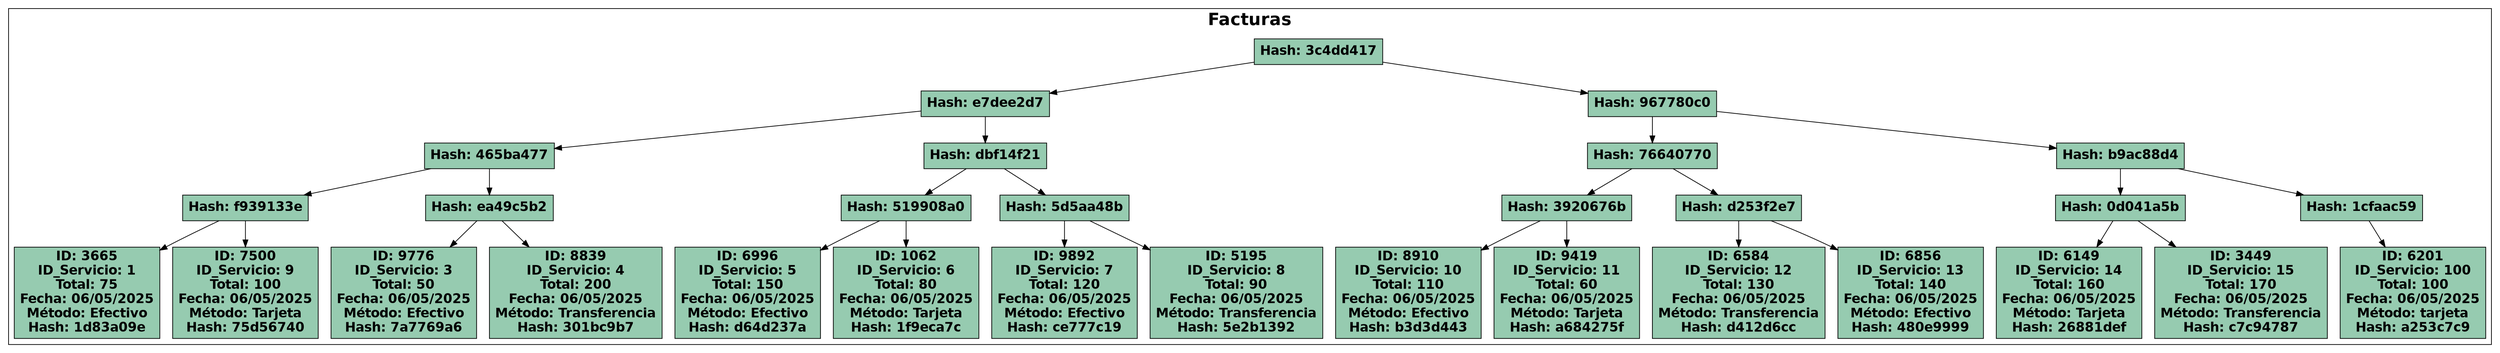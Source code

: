 digraph MerkleTree {
  node [shape=record];
  graph [rankdir=TB];
  subgraph cluster_0 {
    label="Facturas";
    labelloc = "t";
    fontsize = 24;
    fontname = "Helvetica-Bold";
  node0 [label="Hash: 3c4dd417" style="filled" fillcolor="#96cbb0" fontname="Helvetica-Bold" fontsize = 18];
  node0 -> node1;
  node1 [label="Hash: e7dee2d7" style="filled" fillcolor="#96cbb0" fontname="Helvetica-Bold" fontsize = 18];
  node1 -> node2;
  node2 [label="Hash: 465ba477" style="filled" fillcolor="#96cbb0" fontname="Helvetica-Bold" fontsize = 18];
  node2 -> node3;
  node3 [label="Hash: f939133e" style="filled" fillcolor="#96cbb0" fontname="Helvetica-Bold" fontsize = 18];
  node3 -> node4;
  node4 [label="ID: 3665\nID_Servicio: 1\nTotal: 75\nFecha: 06/05/2025\nMétodo: Efectivo\nHash: 1d83a09e  " style="filled" fillcolor="#96cbb0" fontname="Helvetica-Bold" fontsize = 18];
  node3 -> node5;
  node5 [label="ID: 7500\nID_Servicio: 9\nTotal: 100\nFecha: 06/05/2025\nMétodo: Tarjeta\nHash: 75d56740  " style="filled" fillcolor="#96cbb0" fontname="Helvetica-Bold" fontsize = 18];
  node2 -> node6;
  node6 [label="Hash: ea49c5b2" style="filled" fillcolor="#96cbb0" fontname="Helvetica-Bold" fontsize = 18];
  node6 -> node7;
  node7 [label="ID: 9776\nID_Servicio: 3\nTotal: 50\nFecha: 06/05/2025\nMétodo: Efectivo\nHash: 7a7769a6  " style="filled" fillcolor="#96cbb0" fontname="Helvetica-Bold" fontsize = 18];
  node6 -> node8;
  node8 [label="ID: 8839\nID_Servicio: 4\nTotal: 200\nFecha: 06/05/2025\nMétodo: Transferencia\nHash: 301bc9b7  " style="filled" fillcolor="#96cbb0" fontname="Helvetica-Bold" fontsize = 18];
  node1 -> node9;
  node9 [label="Hash: dbf14f21" style="filled" fillcolor="#96cbb0" fontname="Helvetica-Bold" fontsize = 18];
  node9 -> node10;
  node10 [label="Hash: 519908a0" style="filled" fillcolor="#96cbb0" fontname="Helvetica-Bold" fontsize = 18];
  node10 -> node11;
  node11 [label="ID: 6996\nID_Servicio: 5\nTotal: 150\nFecha: 06/05/2025\nMétodo: Efectivo\nHash: d64d237a  " style="filled" fillcolor="#96cbb0" fontname="Helvetica-Bold" fontsize = 18];
  node10 -> node12;
  node12 [label="ID: 1062\nID_Servicio: 6\nTotal: 80\nFecha: 06/05/2025\nMétodo: Tarjeta\nHash: 1f9eca7c  " style="filled" fillcolor="#96cbb0" fontname="Helvetica-Bold" fontsize = 18];
  node9 -> node13;
  node13 [label="Hash: 5d5aa48b" style="filled" fillcolor="#96cbb0" fontname="Helvetica-Bold" fontsize = 18];
  node13 -> node14;
  node14 [label="ID: 9892\nID_Servicio: 7\nTotal: 120\nFecha: 06/05/2025\nMétodo: Efectivo\nHash: ce777c19  " style="filled" fillcolor="#96cbb0" fontname="Helvetica-Bold" fontsize = 18];
  node13 -> node15;
  node15 [label="ID: 5195\nID_Servicio: 8\nTotal: 90\nFecha: 06/05/2025\nMétodo: Transferencia\nHash: 5e2b1392  " style="filled" fillcolor="#96cbb0" fontname="Helvetica-Bold" fontsize = 18];
  node0 -> node16;
  node16 [label="Hash: 967780c0" style="filled" fillcolor="#96cbb0" fontname="Helvetica-Bold" fontsize = 18];
  node16 -> node17;
  node17 [label="Hash: 76640770" style="filled" fillcolor="#96cbb0" fontname="Helvetica-Bold" fontsize = 18];
  node17 -> node18;
  node18 [label="Hash: 3920676b" style="filled" fillcolor="#96cbb0" fontname="Helvetica-Bold" fontsize = 18];
  node18 -> node19;
  node19 [label="ID: 8910\nID_Servicio: 10\nTotal: 110\nFecha: 06/05/2025\nMétodo: Efectivo\nHash: b3d3d443  " style="filled" fillcolor="#96cbb0" fontname="Helvetica-Bold" fontsize = 18];
  node18 -> node20;
  node20 [label="ID: 9419\nID_Servicio: 11\nTotal: 60\nFecha: 06/05/2025\nMétodo: Tarjeta\nHash: a684275f  " style="filled" fillcolor="#96cbb0" fontname="Helvetica-Bold" fontsize = 18];
  node17 -> node21;
  node21 [label="Hash: d253f2e7" style="filled" fillcolor="#96cbb0" fontname="Helvetica-Bold" fontsize = 18];
  node21 -> node22;
  node22 [label="ID: 6584\nID_Servicio: 12\nTotal: 130\nFecha: 06/05/2025\nMétodo: Transferencia\nHash: d412d6cc  " style="filled" fillcolor="#96cbb0" fontname="Helvetica-Bold" fontsize = 18];
  node21 -> node23;
  node23 [label="ID: 6856\nID_Servicio: 13\nTotal: 140\nFecha: 06/05/2025\nMétodo: Efectivo\nHash: 480e9999  " style="filled" fillcolor="#96cbb0" fontname="Helvetica-Bold" fontsize = 18];
  node16 -> node24;
  node24 [label="Hash: b9ac88d4" style="filled" fillcolor="#96cbb0" fontname="Helvetica-Bold" fontsize = 18];
  node24 -> node25;
  node25 [label="Hash: 0d041a5b" style="filled" fillcolor="#96cbb0" fontname="Helvetica-Bold" fontsize = 18];
  node25 -> node26;
  node26 [label="ID: 6149\nID_Servicio: 14\nTotal: 160\nFecha: 06/05/2025\nMétodo: Tarjeta\nHash: 26881def  " style="filled" fillcolor="#96cbb0" fontname="Helvetica-Bold" fontsize = 18];
  node25 -> node27;
  node27 [label="ID: 3449\nID_Servicio: 15\nTotal: 170\nFecha: 06/05/2025\nMétodo: Transferencia\nHash: c7c94787  " style="filled" fillcolor="#96cbb0" fontname="Helvetica-Bold" fontsize = 18];
  node24 -> node28;
  node28 [label="Hash: 1cfaac59" style="filled" fillcolor="#96cbb0" fontname="Helvetica-Bold" fontsize = 18];
  node28 -> node29;
  node29 [label="ID: 6201\nID_Servicio: 100\nTotal: 100\nFecha: 06/05/2025\nMétodo: tarjeta\nHash: a253c7c9  " style="filled" fillcolor="#96cbb0" fontname="Helvetica-Bold" fontsize = 18];
  }
}
